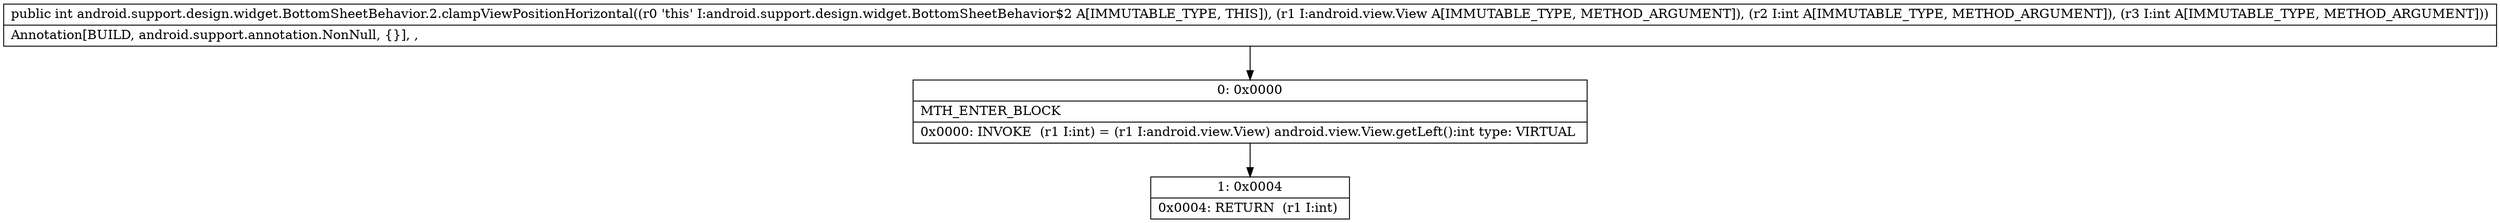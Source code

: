 digraph "CFG forandroid.support.design.widget.BottomSheetBehavior.2.clampViewPositionHorizontal(Landroid\/view\/View;II)I" {
Node_0 [shape=record,label="{0\:\ 0x0000|MTH_ENTER_BLOCK\l|0x0000: INVOKE  (r1 I:int) = (r1 I:android.view.View) android.view.View.getLeft():int type: VIRTUAL \l}"];
Node_1 [shape=record,label="{1\:\ 0x0004|0x0004: RETURN  (r1 I:int) \l}"];
MethodNode[shape=record,label="{public int android.support.design.widget.BottomSheetBehavior.2.clampViewPositionHorizontal((r0 'this' I:android.support.design.widget.BottomSheetBehavior$2 A[IMMUTABLE_TYPE, THIS]), (r1 I:android.view.View A[IMMUTABLE_TYPE, METHOD_ARGUMENT]), (r2 I:int A[IMMUTABLE_TYPE, METHOD_ARGUMENT]), (r3 I:int A[IMMUTABLE_TYPE, METHOD_ARGUMENT]))  | Annotation[BUILD, android.support.annotation.NonNull, \{\}], , \l}"];
MethodNode -> Node_0;
Node_0 -> Node_1;
}

